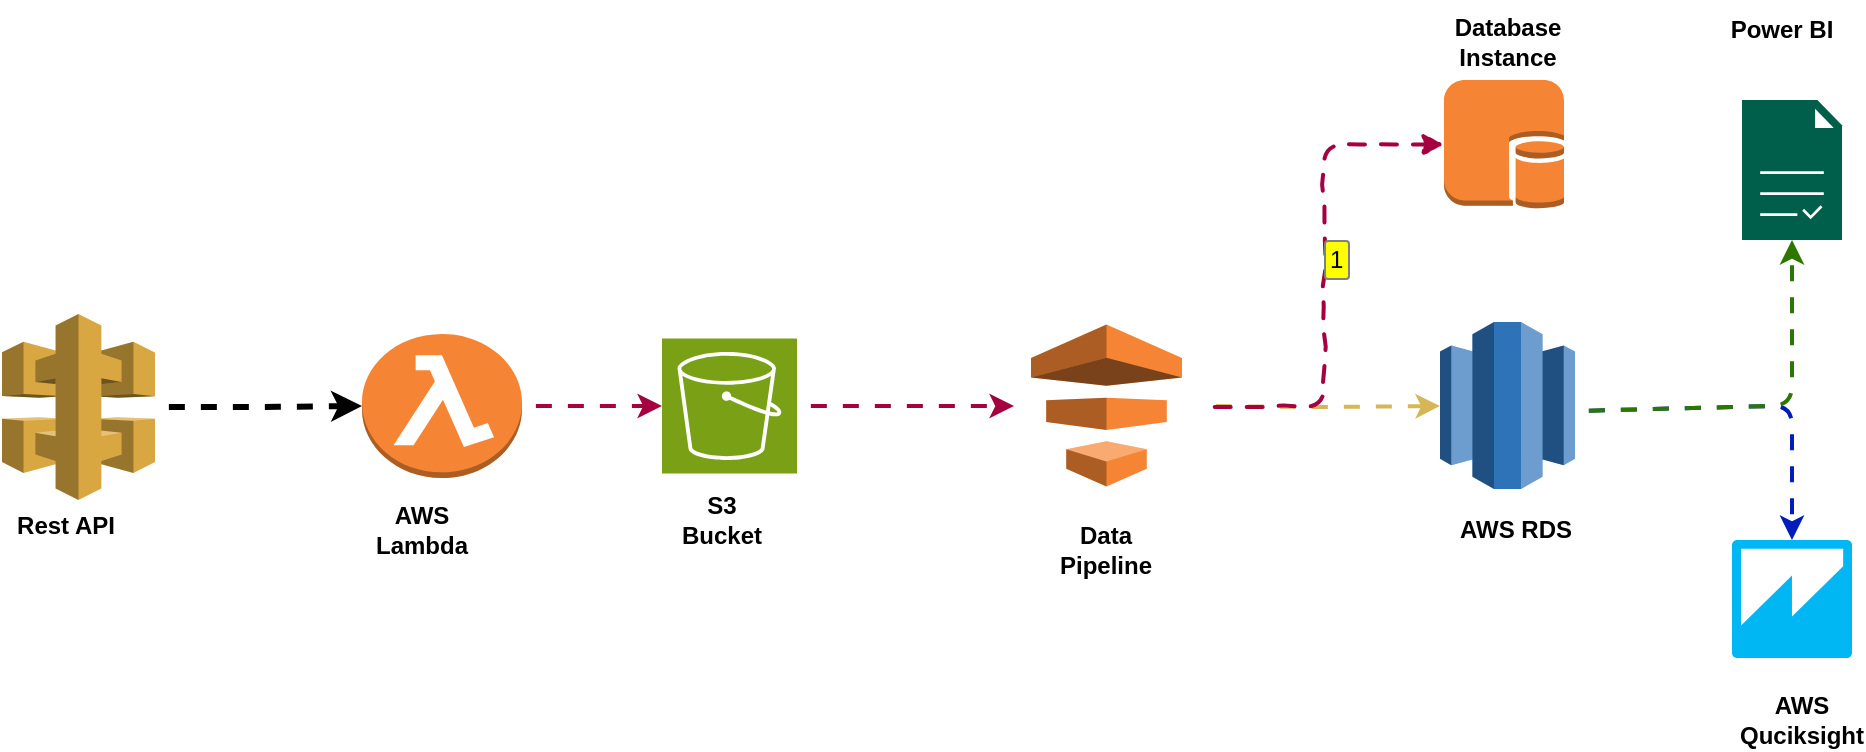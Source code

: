 <mxfile version="22.1.22" type="github">
  <diagram name="Page-1" id="HfAoE7c0DdZ8dfZ_plQl">
    <mxGraphModel dx="2192" dy="448" grid="1" gridSize="10" guides="1" tooltips="1" connect="1" arrows="1" fold="1" page="1" pageScale="1" pageWidth="1100" pageHeight="850" background="#ffffff" math="0" shadow="0">
      <root>
        <mxCell id="0" />
        <mxCell id="1" parent="0" />
        <mxCell id="7Si8DZpjbjzhWFNXlIJu-1" value="" style="edgeStyle=orthogonalEdgeStyle;rounded=1;orthogonalLoop=1;jettySize=auto;html=1;strokeWidth=2;shadow=0;backgroundOutline=1;metaEdit=1;fixDash=1;snapToPoint=1;flowAnimation=1;strokeColor=#001DBC;fillColor=#0050ef;" edge="1" parent="1" source="7Si8DZpjbjzhWFNXlIJu-3" target="7Si8DZpjbjzhWFNXlIJu-4">
          <mxGeometry relative="1" as="geometry" />
        </mxCell>
        <mxCell id="7Si8DZpjbjzhWFNXlIJu-2" style="edgeStyle=orthogonalEdgeStyle;rounded=1;orthogonalLoop=1;jettySize=auto;html=1;strokeWidth=2;shadow=0;backgroundOutline=1;metaEdit=1;fixDash=1;snapToPoint=1;flowAnimation=1;strokeColor=#2D7600;fillColor=#60a917;anchorPointDirection=0;" edge="1" parent="1" source="7Si8DZpjbjzhWFNXlIJu-3" target="7Si8DZpjbjzhWFNXlIJu-11">
          <mxGeometry relative="1" as="geometry" />
        </mxCell>
        <mxCell id="7Si8DZpjbjzhWFNXlIJu-3" value="" style="outlineConnect=0;dashed=0;verticalLabelPosition=bottom;verticalAlign=top;align=center;html=1;shape=mxgraph.aws3.redshift;fillColor=#2E73B8;gradientColor=none;strokeWidth=2;shadow=0;backgroundOutline=1;metaEdit=1;fixDash=1;snapToPoint=1;rounded=1;" vertex="1" parent="1">
          <mxGeometry x="659" y="241" width="67.5" height="83.5" as="geometry" />
        </mxCell>
        <mxCell id="7Si8DZpjbjzhWFNXlIJu-4" value="" style="outlineConnect=0;dashed=0;verticalLabelPosition=bottom;verticalAlign=top;align=center;html=1;shape=mxgraph.aws3.quicksight;fillColor=#00B7F4;gradientColor=none;strokeWidth=2;shadow=0;backgroundOutline=1;metaEdit=1;fixDash=1;snapToPoint=1;rounded=1;" vertex="1" parent="1">
          <mxGeometry x="805" y="350" width="60" height="59" as="geometry" />
        </mxCell>
        <mxCell id="7Si8DZpjbjzhWFNXlIJu-5" value="" style="edgeStyle=orthogonalEdgeStyle;rounded=1;orthogonalLoop=1;jettySize=auto;html=1;strokeWidth=2;shadow=0;backgroundOutline=1;metaEdit=1;fixDash=1;snapToPoint=1;flowAnimation=1;fillColor=#d80073;strokeColor=#A50040;" edge="1" parent="1" source="7Si8DZpjbjzhWFNXlIJu-6">
          <mxGeometry relative="1" as="geometry">
            <mxPoint x="446" y="283" as="targetPoint" />
          </mxGeometry>
        </mxCell>
        <mxCell id="7Si8DZpjbjzhWFNXlIJu-6" value="" style="points=[[0,0,0],[0.25,0,0],[0.5,0,0],[0.75,0,0],[1,0,0],[0,1,0],[0.25,1,0],[0.5,1,0],[0.75,1,0],[1,1,0],[0,0.25,0],[0,0.5,0],[0,0.75,0],[1,0.25,0],[1,0.5,0],[1,0.75,0]];outlineConnect=0;fontColor=#232F3E;fillColor=#7AA116;strokeColor=#ffffff;dashed=0;verticalLabelPosition=bottom;verticalAlign=top;align=center;html=1;fontSize=12;fontStyle=0;aspect=fixed;shape=mxgraph.aws4.resourceIcon;resIcon=mxgraph.aws4.s3;strokeWidth=2;shadow=0;backgroundOutline=1;metaEdit=1;fixDash=1;snapToPoint=1;rounded=1;" vertex="1" parent="1">
          <mxGeometry x="270" y="249.25" width="67.5" height="67.5" as="geometry" />
        </mxCell>
        <mxCell id="7Si8DZpjbjzhWFNXlIJu-7" value="" style="edgeStyle=orthogonalEdgeStyle;rounded=1;orthogonalLoop=1;jettySize=auto;html=1;strokeWidth=2;shadow=0;backgroundOutline=1;metaEdit=1;fixDash=1;snapToPoint=1;flowAnimation=1;fillColor=#fff2cc;strokeColor=#d6b656;" edge="1" parent="1" target="7Si8DZpjbjzhWFNXlIJu-3">
          <mxGeometry relative="1" as="geometry">
            <mxPoint x="540" y="283" as="sourcePoint" />
          </mxGeometry>
        </mxCell>
        <mxCell id="7Si8DZpjbjzhWFNXlIJu-9" value="" style="edgeStyle=orthogonalEdgeStyle;rounded=1;orthogonalLoop=1;jettySize=auto;html=1;strokeWidth=2;shadow=0;backgroundOutline=1;metaEdit=1;fixDash=1;snapToPoint=1;flowAnimation=1;fillColor=#d80073;strokeColor=#A50040;" edge="1" parent="1" source="7Si8DZpjbjzhWFNXlIJu-10" target="7Si8DZpjbjzhWFNXlIJu-6">
          <mxGeometry relative="1" as="geometry" />
        </mxCell>
        <mxCell id="7Si8DZpjbjzhWFNXlIJu-10" value="" style="outlineConnect=0;dashed=0;verticalLabelPosition=bottom;verticalAlign=top;align=center;html=1;shape=mxgraph.aws3.lambda_function;fillColor=#F58534;gradientColor=none;strokeWidth=2;shadow=0;backgroundOutline=1;metaEdit=1;fixDash=1;snapToPoint=1;rounded=1;" vertex="1" parent="1">
          <mxGeometry x="120" y="247" width="80" height="72" as="geometry" />
        </mxCell>
        <mxCell id="7Si8DZpjbjzhWFNXlIJu-11" value="" style="pointerEvents=1;shadow=0;dashed=0;html=1;strokeColor=none;fillColor=#005F4B;labelPosition=center;verticalLabelPosition=bottom;verticalAlign=top;align=center;outlineConnect=0;shape=mxgraph.veeam2.report;strokeWidth=2;backgroundOutline=1;metaEdit=1;fixDash=1;snapToPoint=1;rounded=1;" vertex="1" parent="1">
          <mxGeometry x="810" y="130" width="50" height="70" as="geometry" />
        </mxCell>
        <mxCell id="7Si8DZpjbjzhWFNXlIJu-12" value="" style="outlineConnect=0;dashed=0;verticalLabelPosition=bottom;verticalAlign=top;align=center;html=1;shape=mxgraph.aws3.db_on_instance;fillColor=#F58534;gradientColor=none;labelBorderColor=#4824FF;strokeWidth=2;shadow=0;backgroundOutline=1;metaEdit=1;fixDash=1;snapToPoint=1;rounded=1;" vertex="1" parent="1">
          <mxGeometry x="661" y="120" width="60" height="64.5" as="geometry" />
        </mxCell>
        <mxCell id="7Si8DZpjbjzhWFNXlIJu-13" style="edgeStyle=orthogonalEdgeStyle;rounded=1;orthogonalLoop=1;jettySize=auto;html=1;entryX=0;entryY=0.5;entryDx=0;entryDy=0;entryPerimeter=0;strokeWidth=2;shadow=0;backgroundOutline=1;metaEdit=1;fixDash=1;snapToPoint=1;flowAnimation=1;fillColor=#d80073;strokeColor=#A50040;noJump=1;enumerate=1;comic=1;curved=0;" edge="1" parent="1" target="7Si8DZpjbjzhWFNXlIJu-12">
          <mxGeometry relative="1" as="geometry">
            <mxPoint x="540" y="283" as="sourcePoint" />
          </mxGeometry>
        </mxCell>
        <mxCell id="7Si8DZpjbjzhWFNXlIJu-14" value="Data Pipeline" style="text;html=1;strokeColor=none;fillColor=none;align=center;verticalAlign=middle;whiteSpace=wrap;rounded=1;fontStyle=1;" vertex="1" parent="1">
          <mxGeometry x="462" y="340" width="60" height="30" as="geometry" />
        </mxCell>
        <mxCell id="7Si8DZpjbjzhWFNXlIJu-15" value="S3 Bucket&lt;br&gt;" style="text;html=1;strokeColor=none;fillColor=none;align=center;verticalAlign=middle;whiteSpace=wrap;rounded=1;fontStyle=1;" vertex="1" parent="1">
          <mxGeometry x="270" y="324.5" width="60" height="30" as="geometry" />
        </mxCell>
        <mxCell id="7Si8DZpjbjzhWFNXlIJu-16" value="Power BI" style="text;html=1;strokeColor=none;fillColor=none;align=center;verticalAlign=middle;whiteSpace=wrap;rounded=1;fontStyle=1;" vertex="1" parent="1">
          <mxGeometry x="800" y="80" width="60" height="30" as="geometry" />
        </mxCell>
        <mxCell id="7Si8DZpjbjzhWFNXlIJu-17" value="AWS Quciksight&lt;br&gt;" style="text;html=1;strokeColor=none;fillColor=none;align=center;verticalAlign=middle;whiteSpace=wrap;rounded=1;fontStyle=1;" vertex="1" parent="1">
          <mxGeometry x="810" y="425" width="60" height="30" as="geometry" />
        </mxCell>
        <mxCell id="7Si8DZpjbjzhWFNXlIJu-18" value="AWS Lambda" style="text;html=1;strokeColor=none;fillColor=none;align=center;verticalAlign=middle;whiteSpace=wrap;rounded=1;fontStyle=1;labelBorderColor=none;" vertex="1" parent="1">
          <mxGeometry x="120" y="330" width="60" height="30" as="geometry" />
        </mxCell>
        <mxCell id="7Si8DZpjbjzhWFNXlIJu-19" value="Database Instance" style="text;html=1;strokeColor=none;fillColor=none;align=center;verticalAlign=middle;whiteSpace=wrap;rounded=1;fontStyle=1;" vertex="1" parent="1">
          <mxGeometry x="662.75" y="86" width="60" height="30" as="geometry" />
        </mxCell>
        <mxCell id="7Si8DZpjbjzhWFNXlIJu-20" value="AWS RDS" style="text;html=1;strokeColor=none;fillColor=none;align=center;verticalAlign=middle;whiteSpace=wrap;rounded=1;fontStyle=1;" vertex="1" parent="1">
          <mxGeometry x="666.5" y="330" width="60" height="30" as="geometry" />
        </mxCell>
        <mxCell id="7Si8DZpjbjzhWFNXlIJu-25" value="" style="edgeStyle=orthogonalEdgeStyle;rounded=1;orthogonalLoop=1;jettySize=auto;html=1;flowAnimation=1;strokeColor=default;curved=0;strokeWidth=3;" edge="1" parent="1" source="7Si8DZpjbjzhWFNXlIJu-21" target="7Si8DZpjbjzhWFNXlIJu-10">
          <mxGeometry relative="1" as="geometry" />
        </mxCell>
        <mxCell id="7Si8DZpjbjzhWFNXlIJu-21" value="" style="outlineConnect=0;dashed=0;verticalLabelPosition=bottom;verticalAlign=top;align=center;html=1;shape=mxgraph.aws3.api_gateway;fillColor=#D9A741;gradientColor=none;rounded=1;" vertex="1" parent="1">
          <mxGeometry x="-60" y="237" width="76.5" height="93" as="geometry" />
        </mxCell>
        <mxCell id="7Si8DZpjbjzhWFNXlIJu-26" value="&lt;p class=&quot;MsoNormal&quot;&gt;Rest API&lt;/p&gt;&lt;p class=&quot;MsoNormal&quot;&gt;&lt;br&gt;&lt;/p&gt;" style="text;html=1;strokeColor=none;fillColor=none;align=center;verticalAlign=middle;whiteSpace=wrap;rounded=1;fontStyle=1;fontFamily=Helvetica;" vertex="1" parent="1">
          <mxGeometry x="-58" y="341" width="60" height="30" as="geometry" />
        </mxCell>
        <mxCell id="7Si8DZpjbjzhWFNXlIJu-27" value="" style="outlineConnect=0;dashed=0;verticalLabelPosition=bottom;verticalAlign=top;align=center;html=1;shape=mxgraph.aws3.data_pipeline;fillColor=#F58534;gradientColor=none;rounded=1;" vertex="1" parent="1">
          <mxGeometry x="454.5" y="242.25" width="75.5" height="81" as="geometry" />
        </mxCell>
      </root>
    </mxGraphModel>
  </diagram>
</mxfile>
